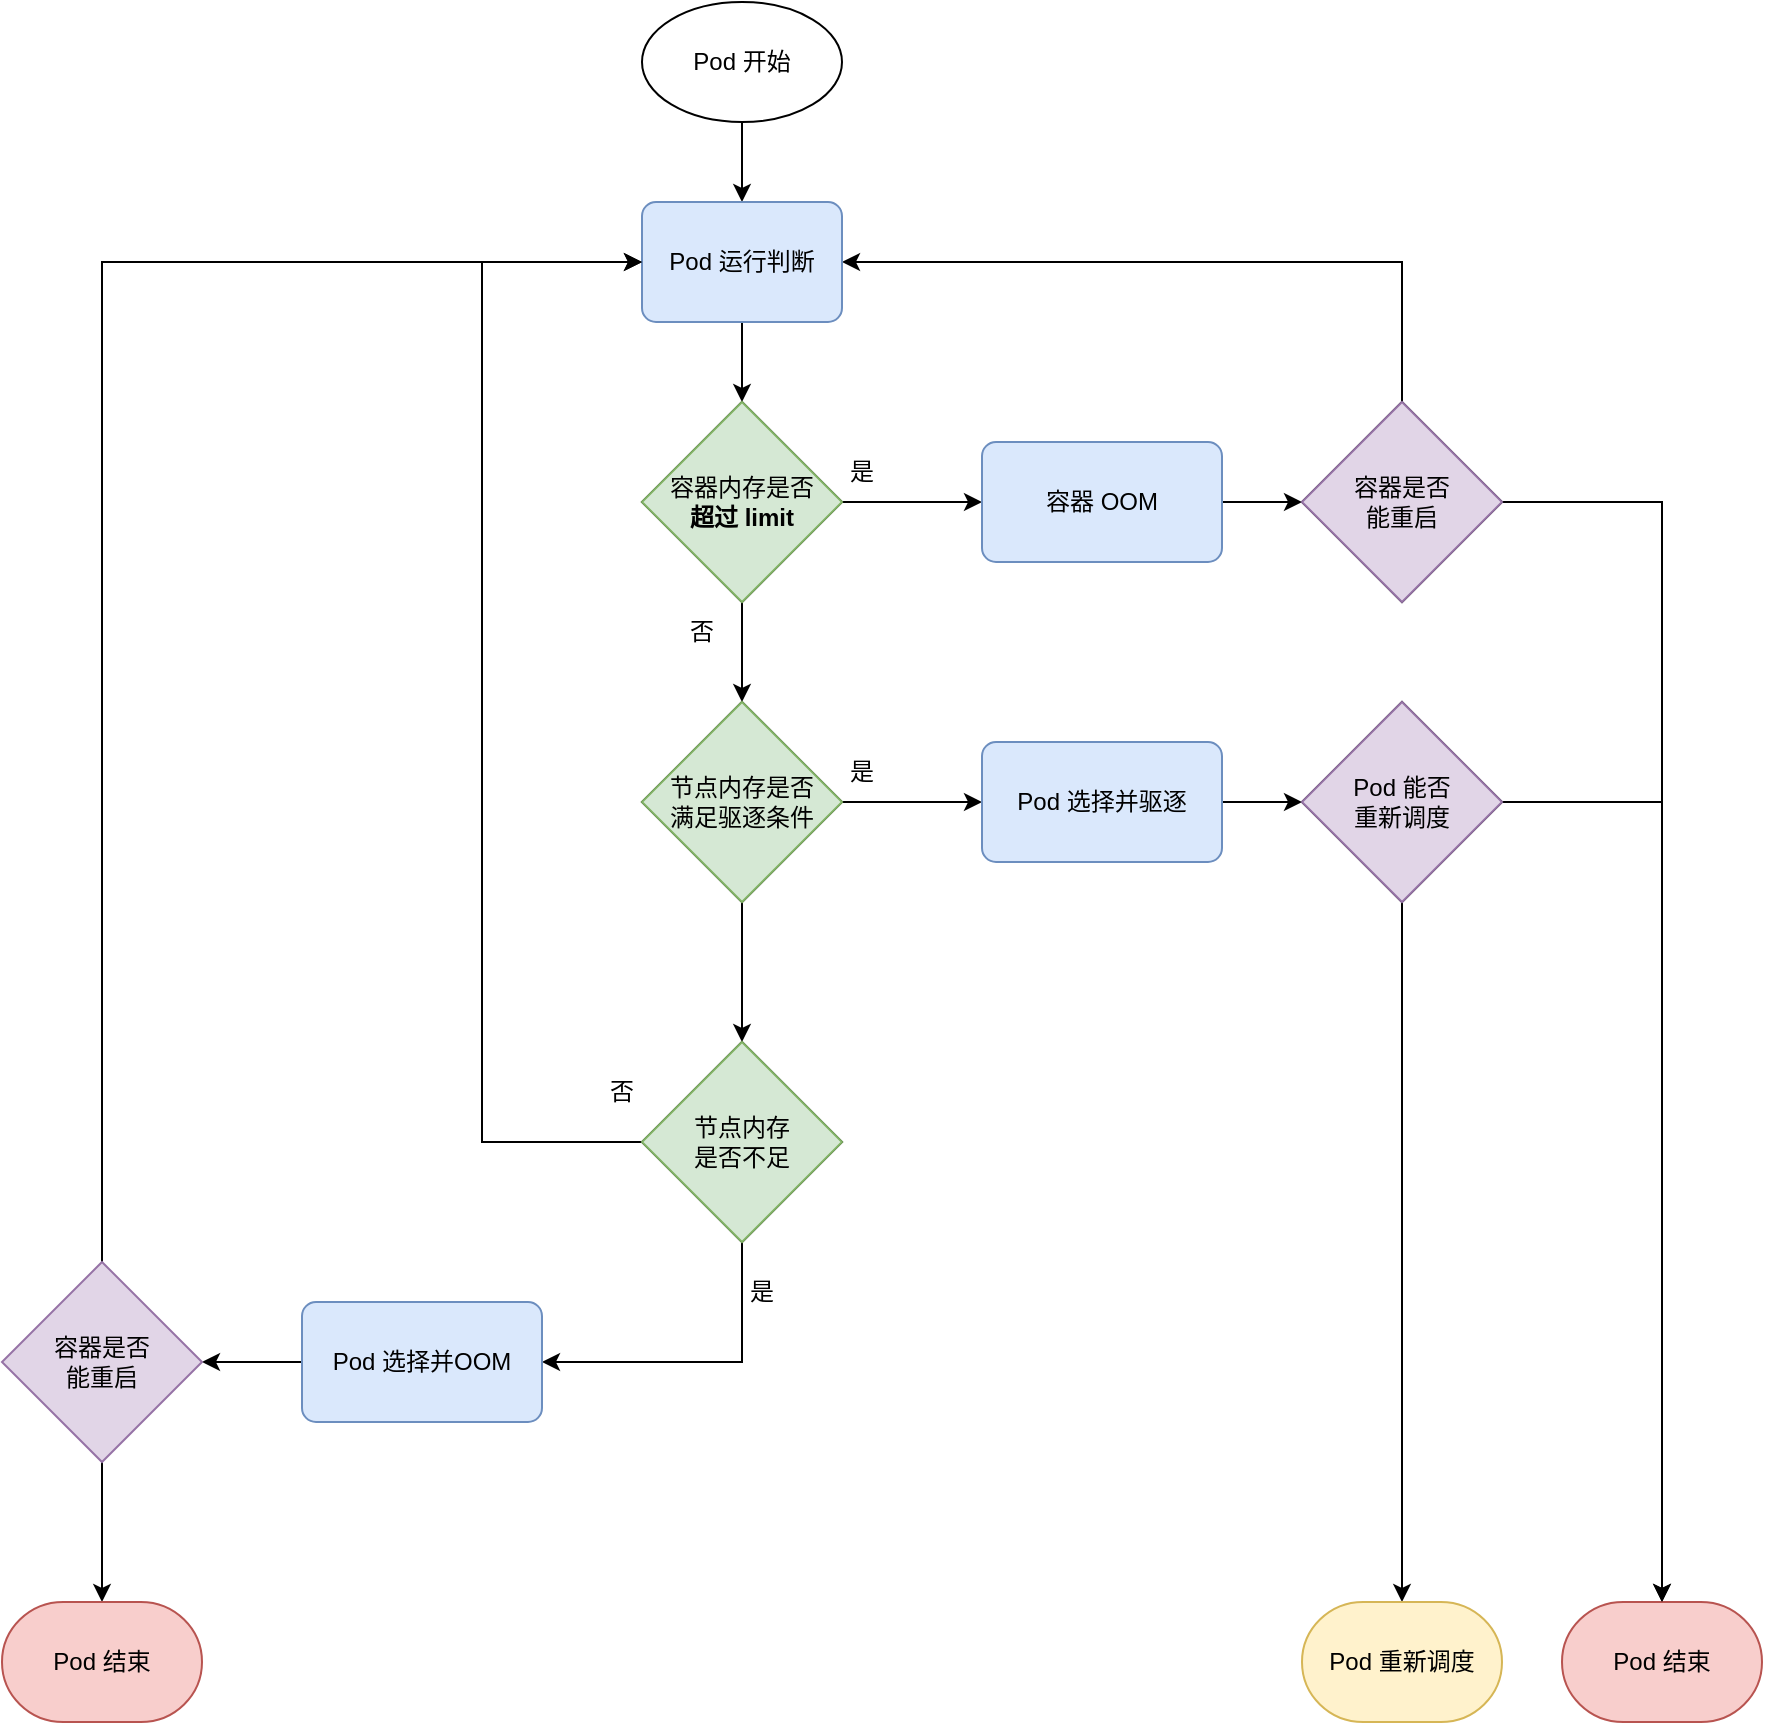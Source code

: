 <mxfile version="20.3.2" type="device"><diagram id="MPiUJ_4KuHBgaqJ7w0ow" name="第 1 页"><mxGraphModel dx="2714" dy="993" grid="1" gridSize="10" guides="1" tooltips="1" connect="1" arrows="1" fold="1" page="1" pageScale="1" pageWidth="827" pageHeight="1169" math="0" shadow="0"><root><mxCell id="0"/><mxCell id="1" parent="0"/><mxCell id="4-IBim2dqgvQm6REbXCG-18" style="edgeStyle=orthogonalEdgeStyle;rounded=0;orthogonalLoop=1;jettySize=auto;html=1;exitX=0.5;exitY=1;exitDx=0;exitDy=0;exitPerimeter=0;entryX=0.5;entryY=0;entryDx=0;entryDy=0;" edge="1" parent="1" source="4-IBim2dqgvQm6REbXCG-1" target="4-IBim2dqgvQm6REbXCG-20"><mxGeometry relative="1" as="geometry"><mxPoint x="120" y="180" as="targetPoint"/></mxGeometry></mxCell><mxCell id="4-IBim2dqgvQm6REbXCG-1" value="Pod 开始" style="strokeWidth=1;html=1;shape=mxgraph.flowchart.start_1;whiteSpace=wrap;" vertex="1" parent="1"><mxGeometry x="70" y="80" width="100" height="60" as="geometry"/></mxCell><mxCell id="4-IBim2dqgvQm6REbXCG-5" style="edgeStyle=orthogonalEdgeStyle;rounded=0;orthogonalLoop=1;jettySize=auto;html=1;exitX=1;exitY=0.5;exitDx=0;exitDy=0;exitPerimeter=0;entryX=0;entryY=0.5;entryDx=0;entryDy=0;" edge="1" parent="1" source="4-IBim2dqgvQm6REbXCG-2" target="4-IBim2dqgvQm6REbXCG-4"><mxGeometry relative="1" as="geometry"/></mxCell><mxCell id="4-IBim2dqgvQm6REbXCG-16" style="edgeStyle=orthogonalEdgeStyle;rounded=0;orthogonalLoop=1;jettySize=auto;html=1;exitX=0.5;exitY=1;exitDx=0;exitDy=0;exitPerimeter=0;entryX=0.5;entryY=0;entryDx=0;entryDy=0;entryPerimeter=0;" edge="1" parent="1" source="4-IBim2dqgvQm6REbXCG-2" target="4-IBim2dqgvQm6REbXCG-11"><mxGeometry relative="1" as="geometry"/></mxCell><mxCell id="4-IBim2dqgvQm6REbXCG-2" value="容器内存是否&lt;br&gt;&lt;b&gt;超过 limit&lt;/b&gt;" style="strokeWidth=1;html=1;shape=mxgraph.flowchart.decision;whiteSpace=wrap;" vertex="1" parent="1"><mxGeometry x="70" y="280" width="100" height="100" as="geometry"/></mxCell><mxCell id="4-IBim2dqgvQm6REbXCG-7" style="edgeStyle=orthogonalEdgeStyle;rounded=0;orthogonalLoop=1;jettySize=auto;html=1;exitX=1;exitY=0.5;exitDx=0;exitDy=0;entryX=0;entryY=0.5;entryDx=0;entryDy=0;entryPerimeter=0;" edge="1" parent="1" source="4-IBim2dqgvQm6REbXCG-4" target="4-IBim2dqgvQm6REbXCG-6"><mxGeometry relative="1" as="geometry"/></mxCell><mxCell id="4-IBim2dqgvQm6REbXCG-4" value="容器 OOM" style="rounded=1;whiteSpace=wrap;html=1;absoluteArcSize=1;arcSize=14;strokeWidth=1;fillColor=#dae8fc;strokeColor=#6c8ebf;" vertex="1" parent="1"><mxGeometry x="240" y="300" width="120" height="60" as="geometry"/></mxCell><mxCell id="4-IBim2dqgvQm6REbXCG-8" style="edgeStyle=orthogonalEdgeStyle;rounded=0;orthogonalLoop=1;jettySize=auto;html=1;exitX=0.5;exitY=0;exitDx=0;exitDy=0;exitPerimeter=0;entryX=1;entryY=0.5;entryDx=0;entryDy=0;" edge="1" parent="1" source="4-IBim2dqgvQm6REbXCG-6" target="4-IBim2dqgvQm6REbXCG-20"><mxGeometry relative="1" as="geometry"><mxPoint x="250" y="190" as="targetPoint"/></mxGeometry></mxCell><mxCell id="4-IBim2dqgvQm6REbXCG-10" style="edgeStyle=orthogonalEdgeStyle;rounded=0;orthogonalLoop=1;jettySize=auto;html=1;exitX=1;exitY=0.5;exitDx=0;exitDy=0;exitPerimeter=0;entryX=0.5;entryY=0;entryDx=0;entryDy=0;entryPerimeter=0;" edge="1" parent="1" source="4-IBim2dqgvQm6REbXCG-6" target="4-IBim2dqgvQm6REbXCG-9"><mxGeometry relative="1" as="geometry"/></mxCell><mxCell id="4-IBim2dqgvQm6REbXCG-6" value="容器是否&lt;br&gt;能重启" style="strokeWidth=1;html=1;shape=mxgraph.flowchart.decision;whiteSpace=wrap;" vertex="1" parent="1"><mxGeometry x="400" y="280" width="100" height="100" as="geometry"/></mxCell><mxCell id="4-IBim2dqgvQm6REbXCG-9" value="Pod 结束" style="strokeWidth=1;html=1;shape=mxgraph.flowchart.terminator;whiteSpace=wrap;fillColor=#f8cecc;strokeColor=#b85450;" vertex="1" parent="1"><mxGeometry x="530" y="880" width="100" height="60" as="geometry"/></mxCell><mxCell id="4-IBim2dqgvQm6REbXCG-13" style="edgeStyle=orthogonalEdgeStyle;rounded=0;orthogonalLoop=1;jettySize=auto;html=1;exitX=1;exitY=0.5;exitDx=0;exitDy=0;exitPerimeter=0;entryX=0;entryY=0.5;entryDx=0;entryDy=0;" edge="1" parent="1" source="4-IBim2dqgvQm6REbXCG-11" target="4-IBim2dqgvQm6REbXCG-12"><mxGeometry relative="1" as="geometry"/></mxCell><mxCell id="4-IBim2dqgvQm6REbXCG-26" style="edgeStyle=orthogonalEdgeStyle;rounded=0;orthogonalLoop=1;jettySize=auto;html=1;exitX=0.5;exitY=1;exitDx=0;exitDy=0;exitPerimeter=0;" edge="1" parent="1" source="4-IBim2dqgvQm6REbXCG-11" target="4-IBim2dqgvQm6REbXCG-25"><mxGeometry relative="1" as="geometry"/></mxCell><mxCell id="4-IBim2dqgvQm6REbXCG-11" value="节点内存是否&lt;br&gt;满足驱逐条件" style="strokeWidth=1;html=1;shape=mxgraph.flowchart.decision;whiteSpace=wrap;" vertex="1" parent="1"><mxGeometry x="70" y="430" width="100" height="100" as="geometry"/></mxCell><mxCell id="4-IBim2dqgvQm6REbXCG-15" style="edgeStyle=orthogonalEdgeStyle;rounded=0;orthogonalLoop=1;jettySize=auto;html=1;exitX=1;exitY=0.5;exitDx=0;exitDy=0;entryX=0;entryY=0.5;entryDx=0;entryDy=0;entryPerimeter=0;" edge="1" parent="1" source="4-IBim2dqgvQm6REbXCG-12" target="4-IBim2dqgvQm6REbXCG-14"><mxGeometry relative="1" as="geometry"/></mxCell><mxCell id="4-IBim2dqgvQm6REbXCG-12" value="Pod 选择并驱逐" style="rounded=1;whiteSpace=wrap;html=1;absoluteArcSize=1;arcSize=14;strokeWidth=1;fillColor=#dae8fc;strokeColor=#6c8ebf;" vertex="1" parent="1"><mxGeometry x="240" y="450" width="120" height="60" as="geometry"/></mxCell><mxCell id="4-IBim2dqgvQm6REbXCG-21" style="edgeStyle=orthogonalEdgeStyle;rounded=0;orthogonalLoop=1;jettySize=auto;html=1;exitX=1;exitY=0.5;exitDx=0;exitDy=0;exitPerimeter=0;entryX=0.5;entryY=0;entryDx=0;entryDy=0;entryPerimeter=0;" edge="1" parent="1" source="4-IBim2dqgvQm6REbXCG-14" target="4-IBim2dqgvQm6REbXCG-9"><mxGeometry relative="1" as="geometry"/></mxCell><mxCell id="4-IBim2dqgvQm6REbXCG-24" style="edgeStyle=orthogonalEdgeStyle;rounded=0;orthogonalLoop=1;jettySize=auto;html=1;exitX=0.5;exitY=1;exitDx=0;exitDy=0;exitPerimeter=0;entryX=0.5;entryY=0;entryDx=0;entryDy=0;entryPerimeter=0;" edge="1" parent="1" source="4-IBim2dqgvQm6REbXCG-14" target="4-IBim2dqgvQm6REbXCG-23"><mxGeometry relative="1" as="geometry"/></mxCell><mxCell id="4-IBim2dqgvQm6REbXCG-14" value="Pod 能否&lt;br&gt;重新调度" style="strokeWidth=1;html=1;shape=mxgraph.flowchart.decision;whiteSpace=wrap;" vertex="1" parent="1"><mxGeometry x="400" y="430" width="100" height="100" as="geometry"/></mxCell><mxCell id="4-IBim2dqgvQm6REbXCG-19" style="edgeStyle=orthogonalEdgeStyle;rounded=0;orthogonalLoop=1;jettySize=auto;html=1;entryX=0.5;entryY=0;entryDx=0;entryDy=0;entryPerimeter=0;exitX=0.5;exitY=1;exitDx=0;exitDy=0;" edge="1" parent="1" source="4-IBim2dqgvQm6REbXCG-20" target="4-IBim2dqgvQm6REbXCG-2"><mxGeometry relative="1" as="geometry"><mxPoint x="100" y="260" as="sourcePoint"/></mxGeometry></mxCell><mxCell id="4-IBim2dqgvQm6REbXCG-20" value="Pod 运行判断" style="rounded=1;whiteSpace=wrap;html=1;absoluteArcSize=1;arcSize=14;strokeWidth=1;fillColor=#dae8fc;strokeColor=#6c8ebf;" vertex="1" parent="1"><mxGeometry x="70" y="180" width="100" height="60" as="geometry"/></mxCell><mxCell id="4-IBim2dqgvQm6REbXCG-23" value="Pod 重新调度" style="strokeWidth=1;html=1;shape=mxgraph.flowchart.terminator;whiteSpace=wrap;fillColor=#fff2cc;strokeColor=#d6b656;" vertex="1" parent="1"><mxGeometry x="400" y="880" width="100" height="60" as="geometry"/></mxCell><mxCell id="4-IBim2dqgvQm6REbXCG-28" style="edgeStyle=orthogonalEdgeStyle;rounded=0;orthogonalLoop=1;jettySize=auto;html=1;exitX=0.5;exitY=1;exitDx=0;exitDy=0;exitPerimeter=0;entryX=1;entryY=0.5;entryDx=0;entryDy=0;" edge="1" parent="1" source="4-IBim2dqgvQm6REbXCG-43" target="4-IBim2dqgvQm6REbXCG-27"><mxGeometry relative="1" as="geometry"><mxPoint x="120" y="740" as="sourcePoint"/></mxGeometry></mxCell><mxCell id="4-IBim2dqgvQm6REbXCG-35" style="edgeStyle=orthogonalEdgeStyle;rounded=0;orthogonalLoop=1;jettySize=auto;html=1;exitX=0;exitY=0.5;exitDx=0;exitDy=0;exitPerimeter=0;entryX=0;entryY=0.5;entryDx=0;entryDy=0;" edge="1" parent="1" source="4-IBim2dqgvQm6REbXCG-25" target="4-IBim2dqgvQm6REbXCG-20"><mxGeometry relative="1" as="geometry"><Array as="points"><mxPoint x="-10" y="650"/><mxPoint x="-10" y="210"/></Array></mxGeometry></mxCell><mxCell id="4-IBim2dqgvQm6REbXCG-25" value="节点内存&lt;br&gt;是否不足" style="strokeWidth=1;html=1;shape=mxgraph.flowchart.decision;whiteSpace=wrap;" vertex="1" parent="1"><mxGeometry x="70" y="600" width="100" height="100" as="geometry"/></mxCell><mxCell id="4-IBim2dqgvQm6REbXCG-31" style="edgeStyle=orthogonalEdgeStyle;rounded=0;orthogonalLoop=1;jettySize=auto;html=1;exitX=0;exitY=0.5;exitDx=0;exitDy=0;entryX=1;entryY=0.5;entryDx=0;entryDy=0;entryPerimeter=0;" edge="1" parent="1" source="4-IBim2dqgvQm6REbXCG-27" target="4-IBim2dqgvQm6REbXCG-29"><mxGeometry relative="1" as="geometry"/></mxCell><mxCell id="4-IBim2dqgvQm6REbXCG-27" value="Pod 选择并OOM" style="rounded=1;whiteSpace=wrap;html=1;absoluteArcSize=1;arcSize=14;strokeWidth=1;fillColor=#dae8fc;strokeColor=#6c8ebf;" vertex="1" parent="1"><mxGeometry x="-100" y="730" width="120" height="60" as="geometry"/></mxCell><mxCell id="4-IBim2dqgvQm6REbXCG-30" style="edgeStyle=orthogonalEdgeStyle;rounded=0;orthogonalLoop=1;jettySize=auto;html=1;exitX=0.5;exitY=0;exitDx=0;exitDy=0;exitPerimeter=0;entryX=0;entryY=0.5;entryDx=0;entryDy=0;" edge="1" parent="1" source="4-IBim2dqgvQm6REbXCG-29" target="4-IBim2dqgvQm6REbXCG-20"><mxGeometry relative="1" as="geometry"/></mxCell><mxCell id="4-IBim2dqgvQm6REbXCG-34" style="edgeStyle=orthogonalEdgeStyle;rounded=0;orthogonalLoop=1;jettySize=auto;html=1;exitX=0.5;exitY=1;exitDx=0;exitDy=0;exitPerimeter=0;entryX=0.5;entryY=0;entryDx=0;entryDy=0;entryPerimeter=0;" edge="1" parent="1" source="4-IBim2dqgvQm6REbXCG-29" target="4-IBim2dqgvQm6REbXCG-32"><mxGeometry relative="1" as="geometry"/></mxCell><mxCell id="4-IBim2dqgvQm6REbXCG-29" value="容器是否&lt;br&gt;能重启" style="strokeWidth=1;html=1;shape=mxgraph.flowchart.decision;whiteSpace=wrap;fillColor=#e1d5e7;strokeColor=#9673a6;" vertex="1" parent="1"><mxGeometry x="-250" y="710" width="100" height="100" as="geometry"/></mxCell><mxCell id="4-IBim2dqgvQm6REbXCG-32" value="Pod 结束" style="strokeWidth=1;html=1;shape=mxgraph.flowchart.terminator;whiteSpace=wrap;fillColor=#f8cecc;strokeColor=#b85450;" vertex="1" parent="1"><mxGeometry x="-250" y="880" width="100" height="60" as="geometry"/></mxCell><mxCell id="4-IBim2dqgvQm6REbXCG-36" value="是" style="text;html=1;strokeColor=none;fillColor=none;align=center;verticalAlign=middle;whiteSpace=wrap;rounded=0;strokeWidth=1;" vertex="1" parent="1"><mxGeometry x="170" y="300" width="20" height="30" as="geometry"/></mxCell><mxCell id="4-IBim2dqgvQm6REbXCG-37" value="是" style="text;html=1;strokeColor=none;fillColor=none;align=center;verticalAlign=middle;whiteSpace=wrap;rounded=0;strokeWidth=1;" vertex="1" parent="1"><mxGeometry x="170" y="450" width="20" height="30" as="geometry"/></mxCell><mxCell id="4-IBim2dqgvQm6REbXCG-38" value="是" style="text;html=1;strokeColor=none;fillColor=none;align=center;verticalAlign=middle;whiteSpace=wrap;rounded=0;strokeWidth=1;" vertex="1" parent="1"><mxGeometry x="120" y="710" width="20" height="30" as="geometry"/></mxCell><mxCell id="4-IBim2dqgvQm6REbXCG-39" value="否" style="text;html=1;strokeColor=none;fillColor=none;align=center;verticalAlign=middle;whiteSpace=wrap;rounded=0;strokeWidth=1;" vertex="1" parent="1"><mxGeometry x="90" y="380" width="20" height="30" as="geometry"/></mxCell><mxCell id="4-IBim2dqgvQm6REbXCG-40" value="否" style="text;html=1;strokeColor=none;fillColor=none;align=center;verticalAlign=middle;whiteSpace=wrap;rounded=0;strokeWidth=1;" vertex="1" parent="1"><mxGeometry x="50" y="610" width="20" height="30" as="geometry"/></mxCell><mxCell id="4-IBim2dqgvQm6REbXCG-41" value="容器内存是否&lt;br&gt;&lt;b&gt;超过 limit&lt;/b&gt;" style="strokeWidth=1;html=1;shape=mxgraph.flowchart.decision;whiteSpace=wrap;fillColor=#d5e8d4;strokeColor=#82b366;" vertex="1" parent="1"><mxGeometry x="70" y="280" width="100" height="100" as="geometry"/></mxCell><mxCell id="4-IBim2dqgvQm6REbXCG-42" value="节点内存是否&lt;br&gt;满足驱逐条件" style="strokeWidth=1;html=1;shape=mxgraph.flowchart.decision;whiteSpace=wrap;fillColor=#d5e8d4;strokeColor=#82b366;" vertex="1" parent="1"><mxGeometry x="70" y="430" width="100" height="100" as="geometry"/></mxCell><mxCell id="4-IBim2dqgvQm6REbXCG-43" value="节点内存&lt;br&gt;是否不足" style="strokeWidth=1;html=1;shape=mxgraph.flowchart.decision;whiteSpace=wrap;fillColor=#d5e8d4;strokeColor=#82b366;" vertex="1" parent="1"><mxGeometry x="70" y="600" width="100" height="100" as="geometry"/></mxCell><mxCell id="4-IBim2dqgvQm6REbXCG-44" value="Pod 能否&lt;br&gt;重新调度" style="strokeWidth=1;html=1;shape=mxgraph.flowchart.decision;whiteSpace=wrap;fillColor=#e1d5e7;strokeColor=#9673a6;" vertex="1" parent="1"><mxGeometry x="400" y="430" width="100" height="100" as="geometry"/></mxCell><mxCell id="4-IBim2dqgvQm6REbXCG-45" value="容器是否&lt;br&gt;能重启" style="strokeWidth=1;html=1;shape=mxgraph.flowchart.decision;whiteSpace=wrap;fillColor=#e1d5e7;strokeColor=#9673a6;" vertex="1" parent="1"><mxGeometry x="400" y="280" width="100" height="100" as="geometry"/></mxCell></root></mxGraphModel></diagram></mxfile>